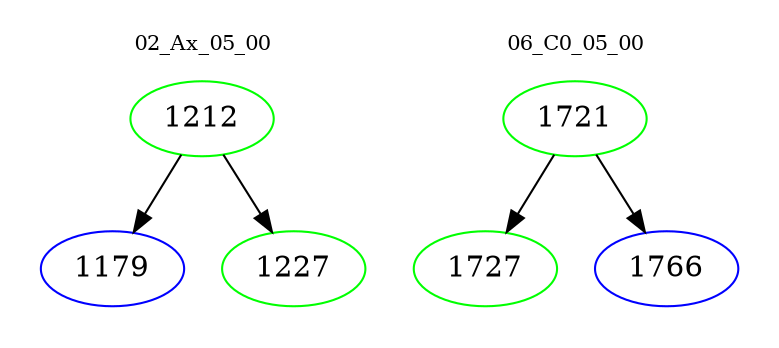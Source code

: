 digraph{
subgraph cluster_0 {
color = white
label = "02_Ax_05_00";
fontsize=10;
T0_1212 [label="1212", color="green"]
T0_1212 -> T0_1179 [color="black"]
T0_1179 [label="1179", color="blue"]
T0_1212 -> T0_1227 [color="black"]
T0_1227 [label="1227", color="green"]
}
subgraph cluster_1 {
color = white
label = "06_C0_05_00";
fontsize=10;
T1_1721 [label="1721", color="green"]
T1_1721 -> T1_1727 [color="black"]
T1_1727 [label="1727", color="green"]
T1_1721 -> T1_1766 [color="black"]
T1_1766 [label="1766", color="blue"]
}
}
